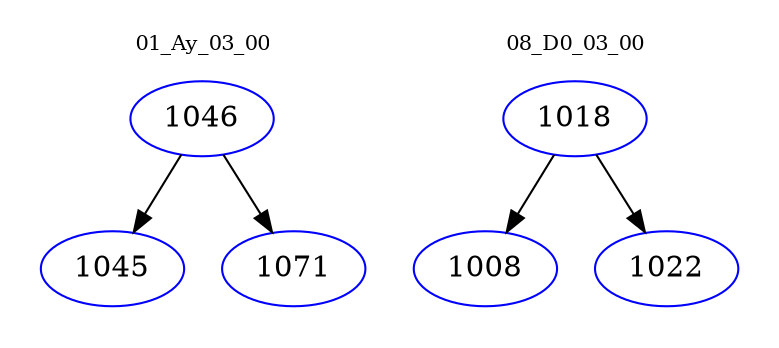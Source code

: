 digraph{
subgraph cluster_0 {
color = white
label = "01_Ay_03_00";
fontsize=10;
T0_1046 [label="1046", color="blue"]
T0_1046 -> T0_1045 [color="black"]
T0_1045 [label="1045", color="blue"]
T0_1046 -> T0_1071 [color="black"]
T0_1071 [label="1071", color="blue"]
}
subgraph cluster_1 {
color = white
label = "08_D0_03_00";
fontsize=10;
T1_1018 [label="1018", color="blue"]
T1_1018 -> T1_1008 [color="black"]
T1_1008 [label="1008", color="blue"]
T1_1018 -> T1_1022 [color="black"]
T1_1022 [label="1022", color="blue"]
}
}
